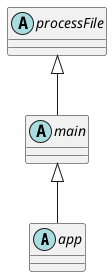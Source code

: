 @startuml
'https://plantuml.com/class-diagram

abstract class app
abstract main
abstract processFile


main <|-- app
processFile <|-- main



@enduml